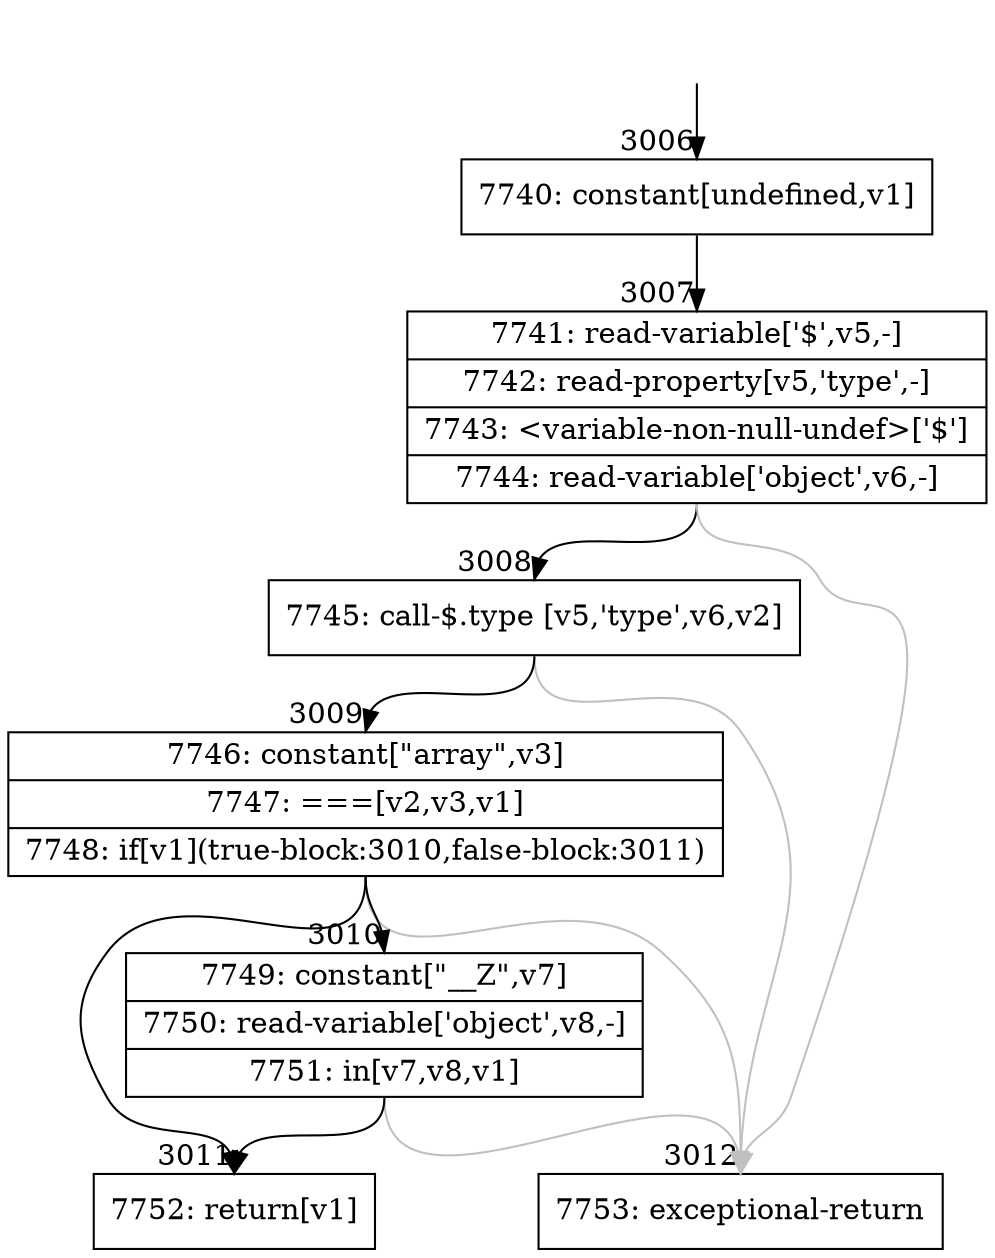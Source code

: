 digraph {
rankdir="TD"
BB_entry253[shape=none,label=""];
BB_entry253 -> BB3006 [tailport=s, headport=n, headlabel="    3006"]
BB3006 [shape=record label="{7740: constant[undefined,v1]}" ] 
BB3006 -> BB3007 [tailport=s, headport=n, headlabel="      3007"]
BB3007 [shape=record label="{7741: read-variable['$',v5,-]|7742: read-property[v5,'type',-]|7743: \<variable-non-null-undef\>['$']|7744: read-variable['object',v6,-]}" ] 
BB3007 -> BB3008 [tailport=s, headport=n, headlabel="      3008"]
BB3007 -> BB3012 [tailport=s, headport=n, color=gray, headlabel="      3012"]
BB3008 [shape=record label="{7745: call-$.type [v5,'type',v6,v2]}" ] 
BB3008 -> BB3009 [tailport=s, headport=n, headlabel="      3009"]
BB3008 -> BB3012 [tailport=s, headport=n, color=gray]
BB3009 [shape=record label="{7746: constant[\"array\",v3]|7747: ===[v2,v3,v1]|7748: if[v1](true-block:3010,false-block:3011)}" ] 
BB3009 -> BB3011 [tailport=s, headport=n, headlabel="      3011"]
BB3009 -> BB3010 [tailport=s, headport=n, headlabel="      3010"]
BB3009 -> BB3012 [tailport=s, headport=n, color=gray]
BB3010 [shape=record label="{7749: constant[\"__Z\",v7]|7750: read-variable['object',v8,-]|7751: in[v7,v8,v1]}" ] 
BB3010 -> BB3011 [tailport=s, headport=n]
BB3010 -> BB3012 [tailport=s, headport=n, color=gray]
BB3011 [shape=record label="{7752: return[v1]}" ] 
BB3012 [shape=record label="{7753: exceptional-return}" ] 
//#$~ 1568
}
